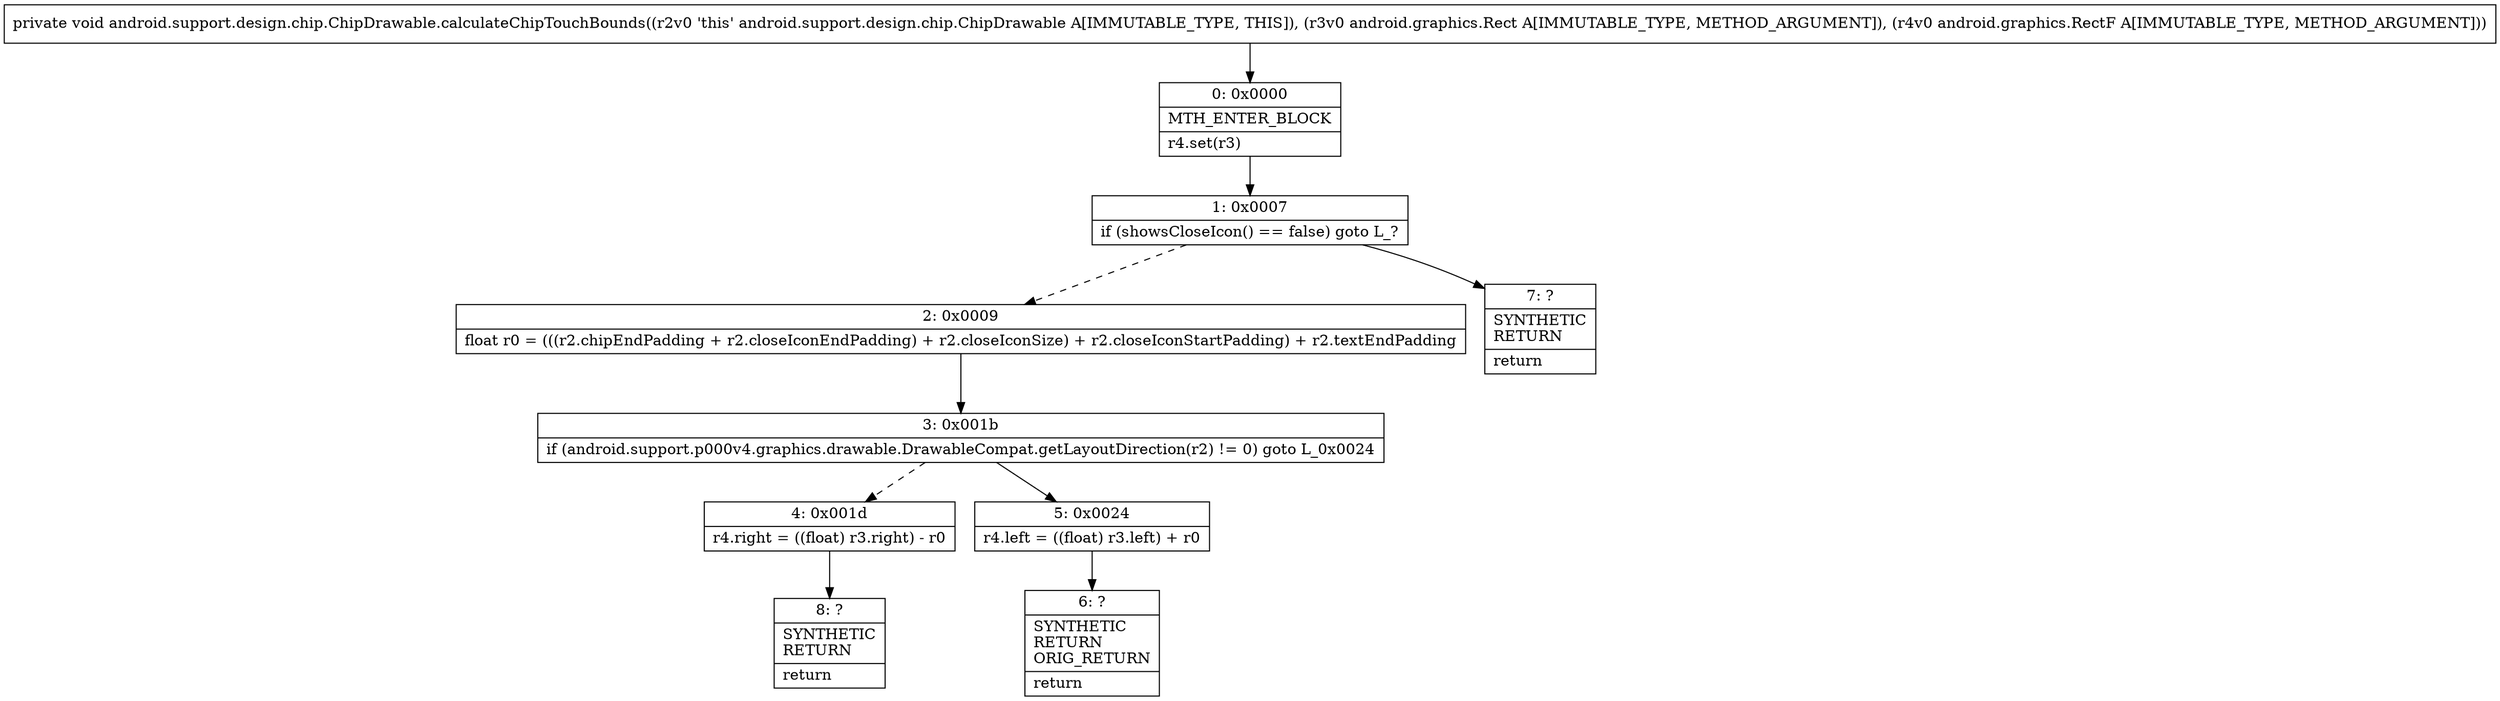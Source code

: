 digraph "CFG forandroid.support.design.chip.ChipDrawable.calculateChipTouchBounds(Landroid\/graphics\/Rect;Landroid\/graphics\/RectF;)V" {
Node_0 [shape=record,label="{0\:\ 0x0000|MTH_ENTER_BLOCK\l|r4.set(r3)\l}"];
Node_1 [shape=record,label="{1\:\ 0x0007|if (showsCloseIcon() == false) goto L_?\l}"];
Node_2 [shape=record,label="{2\:\ 0x0009|float r0 = (((r2.chipEndPadding + r2.closeIconEndPadding) + r2.closeIconSize) + r2.closeIconStartPadding) + r2.textEndPadding\l}"];
Node_3 [shape=record,label="{3\:\ 0x001b|if (android.support.p000v4.graphics.drawable.DrawableCompat.getLayoutDirection(r2) != 0) goto L_0x0024\l}"];
Node_4 [shape=record,label="{4\:\ 0x001d|r4.right = ((float) r3.right) \- r0\l}"];
Node_5 [shape=record,label="{5\:\ 0x0024|r4.left = ((float) r3.left) + r0\l}"];
Node_6 [shape=record,label="{6\:\ ?|SYNTHETIC\lRETURN\lORIG_RETURN\l|return\l}"];
Node_7 [shape=record,label="{7\:\ ?|SYNTHETIC\lRETURN\l|return\l}"];
Node_8 [shape=record,label="{8\:\ ?|SYNTHETIC\lRETURN\l|return\l}"];
MethodNode[shape=record,label="{private void android.support.design.chip.ChipDrawable.calculateChipTouchBounds((r2v0 'this' android.support.design.chip.ChipDrawable A[IMMUTABLE_TYPE, THIS]), (r3v0 android.graphics.Rect A[IMMUTABLE_TYPE, METHOD_ARGUMENT]), (r4v0 android.graphics.RectF A[IMMUTABLE_TYPE, METHOD_ARGUMENT])) }"];
MethodNode -> Node_0;
Node_0 -> Node_1;
Node_1 -> Node_2[style=dashed];
Node_1 -> Node_7;
Node_2 -> Node_3;
Node_3 -> Node_4[style=dashed];
Node_3 -> Node_5;
Node_4 -> Node_8;
Node_5 -> Node_6;
}

